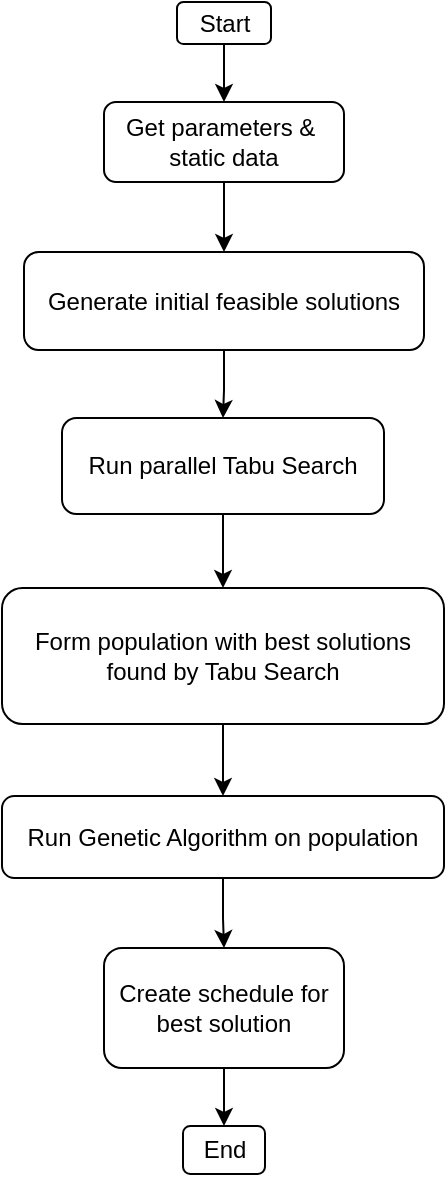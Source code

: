 <mxfile version="10.6.6" type="device"><diagram id="6a731a19-8d31-9384-78a2-239565b7b9f0" name="Page-1"><mxGraphModel dx="1327" dy="776" grid="1" gridSize="10" guides="1" tooltips="1" connect="1" arrows="1" fold="1" page="1" pageScale="1" pageWidth="1169" pageHeight="827" background="#ffffff" math="0" shadow="0"><root><mxCell id="0"/><mxCell id="1" parent="0"/><mxCell id="1k_-wr-iXdDqi8wf-3fV-57" value="" style="edgeStyle=orthogonalEdgeStyle;rounded=0;orthogonalLoop=1;jettySize=auto;html=1;" parent="1" source="1k_-wr-iXdDqi8wf-3fV-55" target="1k_-wr-iXdDqi8wf-3fV-56" edge="1"><mxGeometry relative="1" as="geometry"/></mxCell><mxCell id="1k_-wr-iXdDqi8wf-3fV-55" value="Start" style="rounded=1;whiteSpace=wrap;html=1;" parent="1" vertex="1"><mxGeometry x="536.5" y="114" width="47" height="21" as="geometry"/></mxCell><mxCell id="1k_-wr-iXdDqi8wf-3fV-59" value="" style="edgeStyle=orthogonalEdgeStyle;rounded=0;orthogonalLoop=1;jettySize=auto;html=1;" parent="1" source="1k_-wr-iXdDqi8wf-3fV-56" target="1k_-wr-iXdDqi8wf-3fV-58" edge="1"><mxGeometry relative="1" as="geometry"/></mxCell><mxCell id="1k_-wr-iXdDqi8wf-3fV-56" value="&lt;div style=&quot;text-align: center&quot;&gt;Get parameters &amp;amp;&amp;nbsp;&lt;/div&gt;&lt;div style=&quot;text-align: center&quot;&gt;static data&lt;/div&gt;" style="rounded=1;whiteSpace=wrap;html=1;" parent="1" vertex="1"><mxGeometry x="500" y="164" width="120" height="40" as="geometry"/></mxCell><mxCell id="1k_-wr-iXdDqi8wf-3fV-61" value="" style="edgeStyle=orthogonalEdgeStyle;rounded=0;orthogonalLoop=1;jettySize=auto;html=1;" parent="1" source="1k_-wr-iXdDqi8wf-3fV-58" target="1k_-wr-iXdDqi8wf-3fV-60" edge="1"><mxGeometry relative="1" as="geometry"/></mxCell><mxCell id="1k_-wr-iXdDqi8wf-3fV-58" value="Generate initial feasible solutions&lt;br&gt;" style="rounded=1;whiteSpace=wrap;html=1;" parent="1" vertex="1"><mxGeometry x="460" y="239" width="200" height="49" as="geometry"/></mxCell><mxCell id="1k_-wr-iXdDqi8wf-3fV-71" value="" style="edgeStyle=orthogonalEdgeStyle;rounded=0;orthogonalLoop=1;jettySize=auto;html=1;endArrow=classic;endFill=1;entryX=0.5;entryY=0;entryDx=0;entryDy=0;" parent="1" source="1k_-wr-iXdDqi8wf-3fV-60" target="1k_-wr-iXdDqi8wf-3fV-70" edge="1"><mxGeometry relative="1" as="geometry"><mxPoint x="560" y="435" as="targetPoint"/></mxGeometry></mxCell><mxCell id="1k_-wr-iXdDqi8wf-3fV-60" value="Run parallel Tabu Search&lt;br&gt;" style="rounded=1;whiteSpace=wrap;html=1;" parent="1" vertex="1"><mxGeometry x="479" y="322" width="161" height="48" as="geometry"/></mxCell><mxCell id="1k_-wr-iXdDqi8wf-3fV-73" value="" style="edgeStyle=orthogonalEdgeStyle;rounded=0;orthogonalLoop=1;jettySize=auto;html=1;endArrow=classic;endFill=1;entryX=0.5;entryY=0;entryDx=0;entryDy=0;" parent="1" source="1k_-wr-iXdDqi8wf-3fV-70" target="1k_-wr-iXdDqi8wf-3fV-76" edge="1"><mxGeometry relative="1" as="geometry"/></mxCell><mxCell id="1k_-wr-iXdDqi8wf-3fV-70" value="Form population with best solutions found by Tabu Search" style="rounded=1;whiteSpace=wrap;html=1;" parent="1" vertex="1"><mxGeometry x="449" y="407" width="221" height="68" as="geometry"/></mxCell><mxCell id="1k_-wr-iXdDqi8wf-3fV-79" value="" style="edgeStyle=orthogonalEdgeStyle;rounded=0;orthogonalLoop=1;jettySize=auto;html=1;endArrow=classic;endFill=1;entryX=0.5;entryY=0;entryDx=0;entryDy=0;" parent="1" source="1k_-wr-iXdDqi8wf-3fV-76" target="AKzboAN9qgiCr6JJRypi-4" edge="1"><mxGeometry relative="1" as="geometry"/></mxCell><mxCell id="1k_-wr-iXdDqi8wf-3fV-76" value="Run Genetic Algorithm on population&lt;br&gt;" style="rounded=1;whiteSpace=wrap;html=1;gradientColor=none;fillColor=#ffffff;" parent="1" vertex="1"><mxGeometry x="449" y="511" width="221" height="41" as="geometry"/></mxCell><mxCell id="AKzboAN9qgiCr6JJRypi-10" value="" style="edgeStyle=orthogonalEdgeStyle;rounded=0;orthogonalLoop=1;jettySize=auto;html=1;" parent="1" source="AKzboAN9qgiCr6JJRypi-4" target="AKzboAN9qgiCr6JJRypi-9" edge="1"><mxGeometry relative="1" as="geometry"/></mxCell><mxCell id="AKzboAN9qgiCr6JJRypi-4" value="&lt;span&gt;Create schedule for best solution&lt;/span&gt;" style="rounded=1;whiteSpace=wrap;html=1;" parent="1" vertex="1"><mxGeometry x="500" y="587" width="120" height="60" as="geometry"/></mxCell><mxCell id="AKzboAN9qgiCr6JJRypi-9" value="&lt;span&gt;End&lt;/span&gt;" style="rounded=1;whiteSpace=wrap;html=1;" parent="1" vertex="1"><mxGeometry x="539.5" y="676" width="41" height="24" as="geometry"/></mxCell></root></mxGraphModel></diagram></mxfile>
